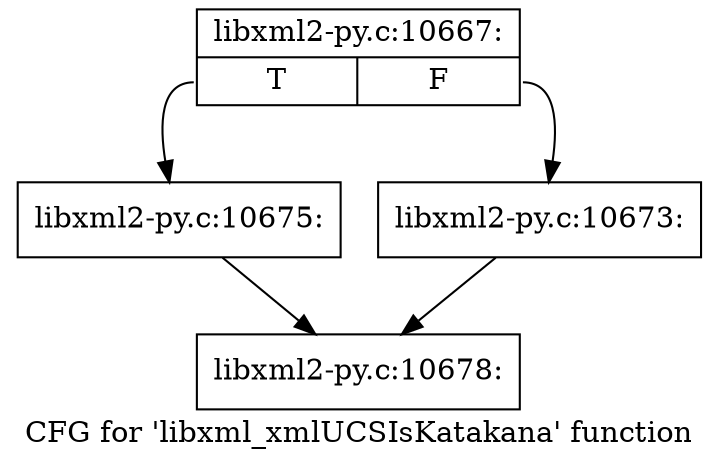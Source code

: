 digraph "CFG for 'libxml_xmlUCSIsKatakana' function" {
	label="CFG for 'libxml_xmlUCSIsKatakana' function";

	Node0x40fa680 [shape=record,label="{libxml2-py.c:10667:|{<s0>T|<s1>F}}"];
	Node0x40fa680:s0 -> Node0x40fd530;
	Node0x40fa680:s1 -> Node0x40fd4e0;
	Node0x40fd4e0 [shape=record,label="{libxml2-py.c:10673:}"];
	Node0x40fd4e0 -> Node0x40fc140;
	Node0x40fd530 [shape=record,label="{libxml2-py.c:10675:}"];
	Node0x40fd530 -> Node0x40fc140;
	Node0x40fc140 [shape=record,label="{libxml2-py.c:10678:}"];
}
